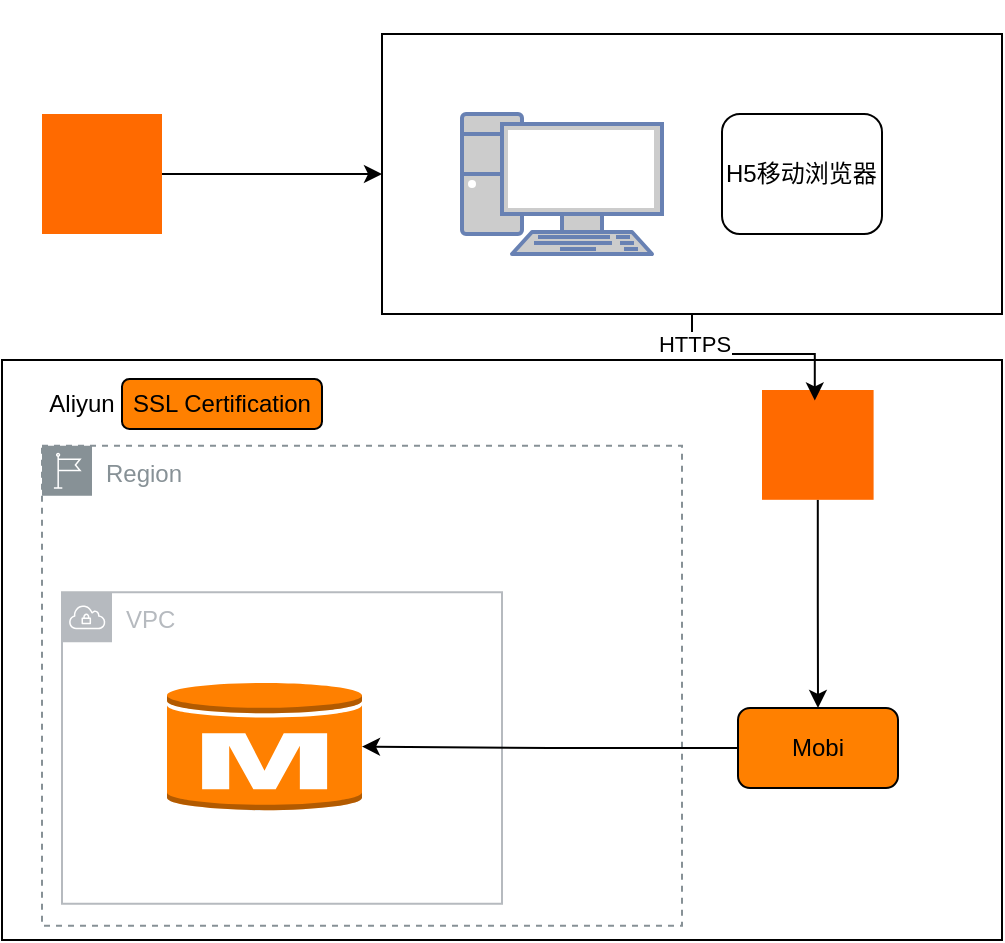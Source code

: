 <mxfile version="26.0.16" pages="2">
  <diagram name="低代码高效构建企业门户" id="ImsKuLLzEMp79SteBmGC">
    <mxGraphModel grid="1" page="1" gridSize="10" guides="1" tooltips="1" connect="1" arrows="1" fold="1" pageScale="1" pageWidth="827" pageHeight="1169" math="0" shadow="0">
      <root>
        <mxCell id="0" />
        <mxCell id="1" parent="0" />
        <mxCell id="5B7_Lz66lDhokp3WaKcq-4" value="" style="rounded=0;whiteSpace=wrap;html=1;" parent="1" vertex="1">
          <mxGeometry x="30" y="263" width="500" height="290" as="geometry" />
        </mxCell>
        <mxCell id="5B7_Lz66lDhokp3WaKcq-3" style="edgeStyle=orthogonalEdgeStyle;rounded=0;orthogonalLoop=1;jettySize=auto;html=1;" parent="1" source="vIvWc48kCdje5t-_GIte-1" target="5B7_Lz66lDhokp3WaKcq-2" edge="1">
          <mxGeometry relative="1" as="geometry" />
        </mxCell>
        <mxCell id="vIvWc48kCdje5t-_GIte-1" value="" style="points=[];aspect=fixed;html=1;align=center;shadow=0;dashed=0;fillColor=#FF6A00;strokeColor=none;shape=mxgraph.alibaba_cloud.user;" parent="1" vertex="1">
          <mxGeometry x="50" y="140" width="60" height="60" as="geometry" />
        </mxCell>
        <mxCell id="5B7_Lz66lDhokp3WaKcq-2" value="浏览器" style="rounded=0;whiteSpace=wrap;html=1;textOpacity=0;align=right;labelPosition=left;verticalLabelPosition=top;verticalAlign=bottom;" parent="1" vertex="1">
          <mxGeometry x="220" y="100" width="310" height="140" as="geometry" />
        </mxCell>
        <mxCell id="vIvWc48kCdje5t-_GIte-2" value="" style="fontColor=#0066CC;verticalAlign=top;verticalLabelPosition=bottom;labelPosition=center;align=center;html=1;outlineConnect=0;fillColor=#CCCCCC;strokeColor=#6881B3;gradientColor=none;gradientDirection=north;strokeWidth=2;shape=mxgraph.networks.pc;" parent="1" vertex="1">
          <mxGeometry x="260" y="140" width="100" height="70" as="geometry" />
        </mxCell>
        <mxCell id="5B7_Lz66lDhokp3WaKcq-1" value="H5移动浏览器" style="rounded=1;whiteSpace=wrap;html=1;align=left;" parent="1" vertex="1">
          <mxGeometry x="390" y="140" width="80" height="60" as="geometry" />
        </mxCell>
        <mxCell id="Dyl7Zds9xsTjXi7OOSDB-4" value="Region" style="sketch=0;outlineConnect=0;gradientColor=none;html=1;whiteSpace=wrap;fontSize=12;fontStyle=0;shape=mxgraph.aws4.group;grIcon=mxgraph.aws4.group_region;strokeColor=#879196;fillColor=none;verticalAlign=top;align=left;spacingLeft=30;fontColor=#879196;dashed=1;" vertex="1" parent="1">
          <mxGeometry x="50" y="305.85" width="320" height="240" as="geometry" />
        </mxCell>
        <mxCell id="Dyl7Zds9xsTjXi7OOSDB-12" style="edgeStyle=orthogonalEdgeStyle;rounded=0;orthogonalLoop=1;jettySize=auto;html=1;entryX=0.5;entryY=0;entryDx=0;entryDy=0;" edge="1" parent="1" source="5B7_Lz66lDhokp3WaKcq-6" target="5B7_Lz66lDhokp3WaKcq-10">
          <mxGeometry relative="1" as="geometry" />
        </mxCell>
        <mxCell id="5B7_Lz66lDhokp3WaKcq-6" value="" style="points=[];aspect=fixed;html=1;align=center;shadow=0;dashed=0;fillColor=#FF6A00;strokeColor=none;shape=mxgraph.alibaba_cloud.dns_domain_name_system;" parent="1" vertex="1">
          <mxGeometry x="410" y="278" width="55.8" height="54.9" as="geometry" />
        </mxCell>
        <mxCell id="5B7_Lz66lDhokp3WaKcq-9" value="VPC" style="sketch=0;outlineConnect=0;gradientColor=none;html=1;whiteSpace=wrap;fontSize=12;fontStyle=0;shape=mxgraph.aws4.group;grIcon=mxgraph.aws4.group_vpc;strokeColor=#B6BABF;fillColor=none;verticalAlign=top;align=left;spacingLeft=30;fontColor=#B6BABF;dashed=0;" parent="1" vertex="1">
          <mxGeometry x="60" y="379.08" width="220" height="155.85" as="geometry" />
        </mxCell>
        <mxCell id="5B7_Lz66lDhokp3WaKcq-8" value="" style="outlineConnect=0;dashed=0;verticalLabelPosition=bottom;verticalAlign=top;align=center;html=1;shape=mxgraph.aws3.rds_db_instance;fillColor=#FF8000;gradientColor=none;" parent="1" vertex="1">
          <mxGeometry x="112.5" y="423.3" width="97.5" height="66" as="geometry" />
        </mxCell>
        <mxCell id="Dyl7Zds9xsTjXi7OOSDB-17" style="edgeStyle=orthogonalEdgeStyle;rounded=0;orthogonalLoop=1;jettySize=auto;html=1;" edge="1" parent="1" source="5B7_Lz66lDhokp3WaKcq-10" target="5B7_Lz66lDhokp3WaKcq-8">
          <mxGeometry relative="1" as="geometry" />
        </mxCell>
        <mxCell id="5B7_Lz66lDhokp3WaKcq-10" value="Mobi" style="rounded=1;whiteSpace=wrap;html=1;fillColor=light-dark(#FF8000,var(--ge-dark-color, #121212));" parent="1" vertex="1">
          <mxGeometry x="398" y="437" width="80" height="40" as="geometry" />
        </mxCell>
        <mxCell id="Dyl7Zds9xsTjXi7OOSDB-5" value="Aliyun" style="text;html=1;align=center;verticalAlign=middle;whiteSpace=wrap;rounded=0;" vertex="1" parent="1">
          <mxGeometry x="40" y="270" width="60" height="30" as="geometry" />
        </mxCell>
        <mxCell id="Dyl7Zds9xsTjXi7OOSDB-6" style="edgeStyle=orthogonalEdgeStyle;rounded=0;orthogonalLoop=1;jettySize=auto;html=1;entryX=0.473;entryY=0.095;entryDx=0;entryDy=0;entryPerimeter=0;" edge="1" parent="1" source="5B7_Lz66lDhokp3WaKcq-2" target="5B7_Lz66lDhokp3WaKcq-6">
          <mxGeometry relative="1" as="geometry" />
        </mxCell>
        <mxCell id="Dyl7Zds9xsTjXi7OOSDB-15" value="HTTPS" style="edgeLabel;html=1;align=center;verticalAlign=middle;resizable=0;points=[];" vertex="1" connectable="0" parent="Dyl7Zds9xsTjXi7OOSDB-6">
          <mxGeometry x="-0.713" y="1" relative="1" as="geometry">
            <mxPoint as="offset" />
          </mxGeometry>
        </mxCell>
        <mxCell id="Dyl7Zds9xsTjXi7OOSDB-10" value="SSL Certification" style="rounded=1;whiteSpace=wrap;html=1;fillColor=light-dark(#FF8000,var(--ge-dark-color, #121212));" vertex="1" parent="1">
          <mxGeometry x="90" y="272.5" width="100" height="25" as="geometry" />
        </mxCell>
      </root>
    </mxGraphModel>
  </diagram>
  <diagram id="cizuHfVVP5_uThiUicGM" name="云上高可用架构">
    <mxGraphModel dx="1235" dy="549" grid="1" gridSize="10" guides="1" tooltips="1" connect="1" arrows="1" fold="1" page="1" pageScale="1" pageWidth="827" pageHeight="1169" math="0" shadow="0">
      <root>
        <mxCell id="0" />
        <mxCell id="1" parent="0" />
        <mxCell id="dZ_bL4S3txBGEopiX9ml-2" value="Region" style="sketch=0;outlineConnect=0;gradientColor=none;html=1;whiteSpace=wrap;fontSize=12;fontStyle=0;shape=mxgraph.aws4.group;grIcon=mxgraph.aws4.group_region;strokeColor=#B6BABF;fillColor=none;verticalAlign=top;align=left;spacingLeft=30;fontColor=#B6BABF;dashed=1;" vertex="1" parent="1">
          <mxGeometry x="40" y="70" width="770" height="790" as="geometry" />
        </mxCell>
        <mxCell id="dZ_bL4S3txBGEopiX9ml-1" value="VPC" style="sketch=0;outlineConnect=0;gradientColor=none;html=1;whiteSpace=wrap;fontSize=12;fontStyle=0;shape=mxgraph.aws4.group;grIcon=mxgraph.aws4.group_vpc;strokeColor=#B6BABF;fillColor=none;verticalAlign=top;align=left;spacingLeft=30;fontColor=#B6BABF;dashed=0;" vertex="1" parent="1">
          <mxGeometry x="87.5" y="110" width="590" height="660" as="geometry" />
        </mxCell>
        <mxCell id="qCLgNJyodU_B0uR2z7kn-1" value="" style="outlineConnect=0;dashed=0;verticalLabelPosition=bottom;verticalAlign=top;align=center;html=1;shape=mxgraph.aws3.management_console;fillColor=#D2D3D3;gradientColor=none;" vertex="1" parent="1">
          <mxGeometry x="351" y="10" width="63" height="63" as="geometry" />
        </mxCell>
        <mxCell id="dZ_bL4S3txBGEopiX9ml-3" value="" style="points=[];aspect=fixed;html=1;align=center;shadow=0;dashed=0;fillColor=#FF6A00;strokeColor=none;shape=mxgraph.alibaba_cloud.alb_application_load_balancer_01;" vertex="1" parent="1">
          <mxGeometry x="347.01" y="140" width="70.98" height="60.2" as="geometry" />
        </mxCell>
        <mxCell id="dZ_bL4S3txBGEopiX9ml-4" value="Availability Zone" style="fillColor=none;strokeColor=#147EBA;dashed=1;verticalAlign=top;fontStyle=0;fontColor=#147EBA;whiteSpace=wrap;html=1;" vertex="1" parent="1">
          <mxGeometry x="100" y="270" width="240" height="390" as="geometry" />
        </mxCell>
        <mxCell id="dZ_bL4S3txBGEopiX9ml-5" value="Availability Zone" style="fillColor=none;strokeColor=#147EBA;dashed=1;verticalAlign=top;fontStyle=0;fontColor=#147EBA;whiteSpace=wrap;html=1;" vertex="1" parent="1">
          <mxGeometry x="380" y="270" width="240" height="390" as="geometry" />
        </mxCell>
        <mxCell id="dZ_bL4S3txBGEopiX9ml-7" value="" style="points=[];aspect=fixed;html=1;align=center;shadow=0;dashed=0;fillColor=#FF6A00;strokeColor=none;shape=mxgraph.alibaba_cloud.vswitch;" vertex="1" parent="1">
          <mxGeometry x="190" y="320" width="52.5" height="37.5" as="geometry" />
        </mxCell>
        <mxCell id="dZ_bL4S3txBGEopiX9ml-6" value="" style="points=[];aspect=fixed;html=1;align=center;shadow=0;dashed=0;fillColor=#FF6A00;strokeColor=none;shape=mxgraph.alibaba_cloud.vswitch;" vertex="1" parent="1">
          <mxGeometry x="473.75" y="310" width="52.5" height="37.5" as="geometry" />
        </mxCell>
        <mxCell id="dZ_bL4S3txBGEopiX9ml-8" value="" style="outlineConnect=0;dashed=0;verticalLabelPosition=bottom;verticalAlign=top;align=center;html=1;shape=mxgraph.aws3.ecs;fillColor=#F58534;gradientColor=none;" vertex="1" parent="1">
          <mxGeometry x="190" y="420" width="72" height="67.5" as="geometry" />
        </mxCell>
        <mxCell id="dZ_bL4S3txBGEopiX9ml-9" value="" style="outlineConnect=0;dashed=0;verticalLabelPosition=bottom;verticalAlign=top;align=center;html=1;shape=mxgraph.aws3.ecs;fillColor=#F58534;gradientColor=none;" vertex="1" parent="1">
          <mxGeometry x="464" y="420" width="72" height="67.5" as="geometry" />
        </mxCell>
        <mxCell id="dZ_bL4S3txBGEopiX9ml-12" value="" style="verticalLabelPosition=bottom;html=1;verticalAlign=top;align=center;strokeColor=none;fillColor=#00BEF2;shape=mxgraph.azure.mysql_database;" vertex="1" parent="1">
          <mxGeometry x="190" y="560" width="37.5" height="50" as="geometry" />
        </mxCell>
        <mxCell id="dZ_bL4S3txBGEopiX9ml-13" value="" style="verticalLabelPosition=bottom;html=1;verticalAlign=top;align=center;strokeColor=none;fillColor=#00BEF2;shape=mxgraph.azure.mysql_database;" vertex="1" parent="1">
          <mxGeometry x="488.75" y="570" width="37.5" height="50" as="geometry" />
        </mxCell>
      </root>
    </mxGraphModel>
  </diagram>
</mxfile>
